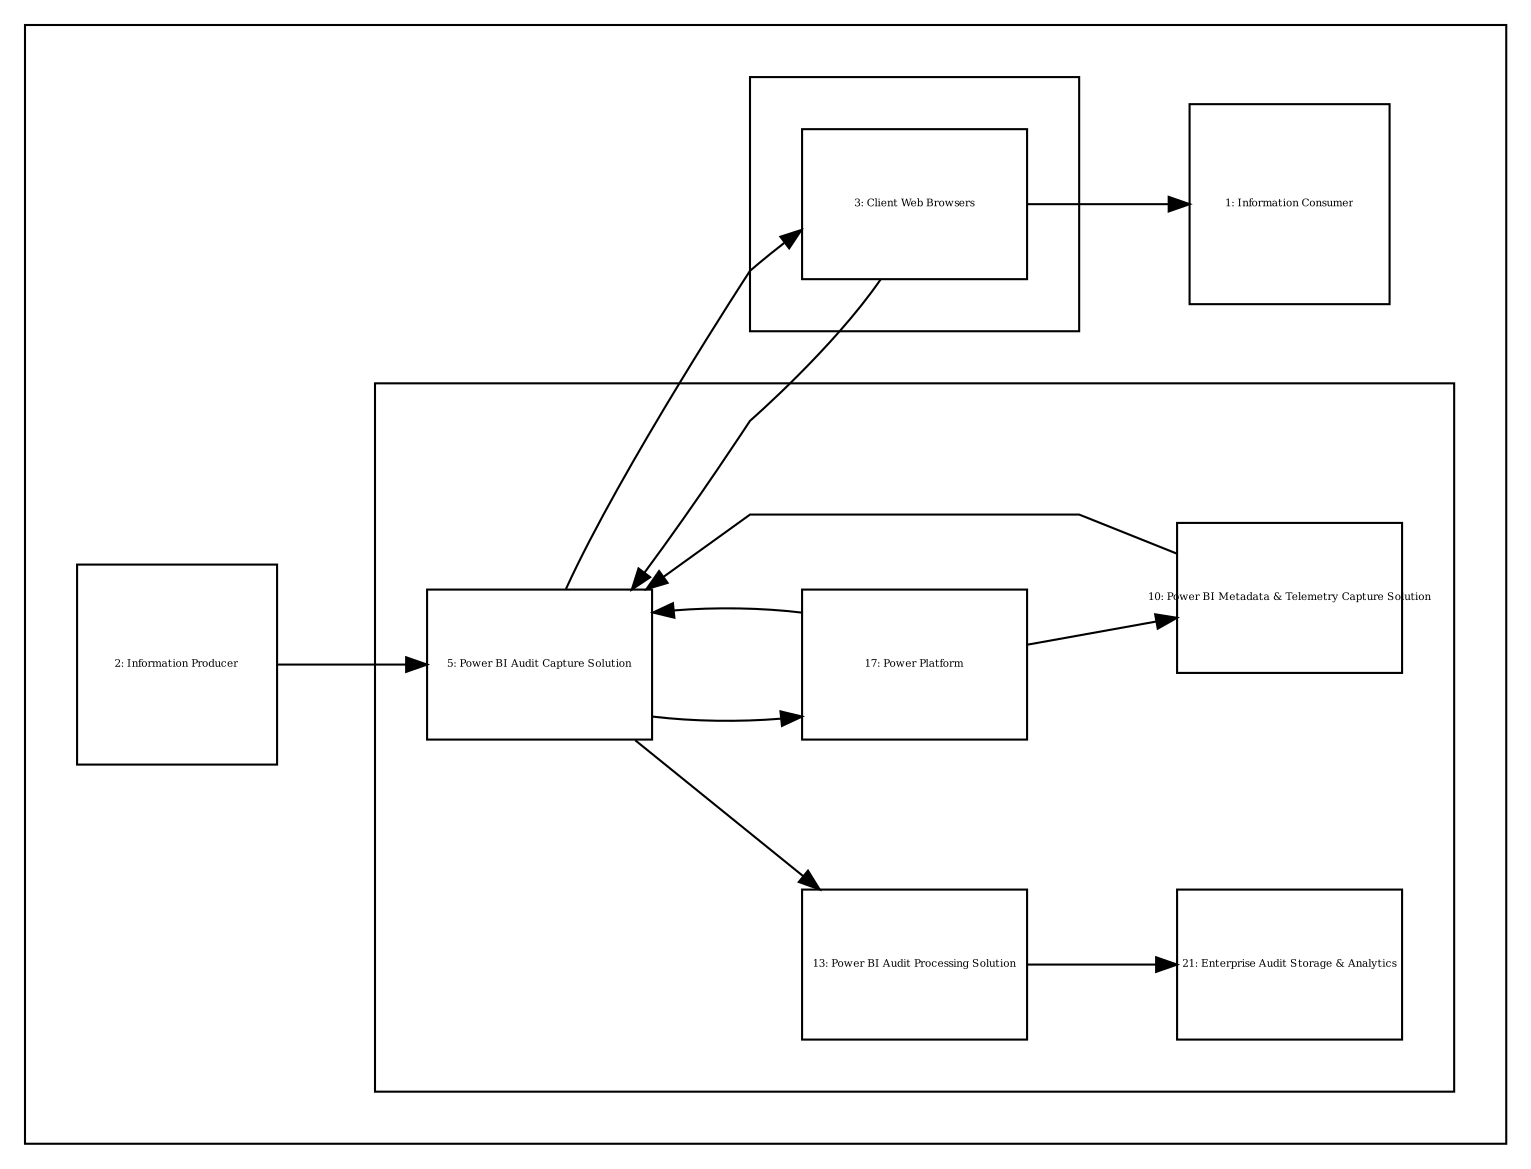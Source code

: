 digraph {
  compound=true
  graph [splines=polyline,rankdir=LR,ranksep=1.0,nodesep=1.0,fontsize=5]
  node [shape=box,fontsize=5]
  edge []

  subgraph cluster_enterprise {
    margin=25
    subgraph cluster_group_1 {
      margin=25
      13 [width=1.500000,height=1.000000,fixedsize=true,id=13,label="13: Power BI Audit Processing Solution"]
      5 [width=1.500000,height=1.000000,fixedsize=true,id=5,label="5: Power BI Audit Capture Solution"]
      17 [width=1.500000,height=1.000000,fixedsize=true,id=17,label="17: Power Platform"]
      10 [width=1.500000,height=1.000000,fixedsize=true,id=10,label="10: Power BI Metadata & Telemetry Capture Solution"]
      21 [width=1.500000,height=1.000000,fixedsize=true,id=21,label="21: Enterprise Audit Storage & Analytics"]
    }
    subgraph cluster_group_2 {
      margin=25
      3 [width=1.500000,height=1.000000,fixedsize=true,id=3,label="3: Client Web Browsers"]
    }
    1 [width=1.333333,height=1.333333,fixedsize=true,id=1,label="1: Information Consumer"]
    2 [width=1.333333,height=1.333333,fixedsize=true,id=2,label="2: Information Producer"]
  }


  5 -> 3 [id=28]
  17 -> 5 [id=40]
  5 -> 17 [id=36]
  3 -> 1 [id=24]
  13 -> 21 [id=53]
  10 -> 5 [id=64]
  3 -> 5 [id=32]
  2 -> 5 [id=55]
  5 -> 13 [id=47]
  17 -> 10 [id=59]
}